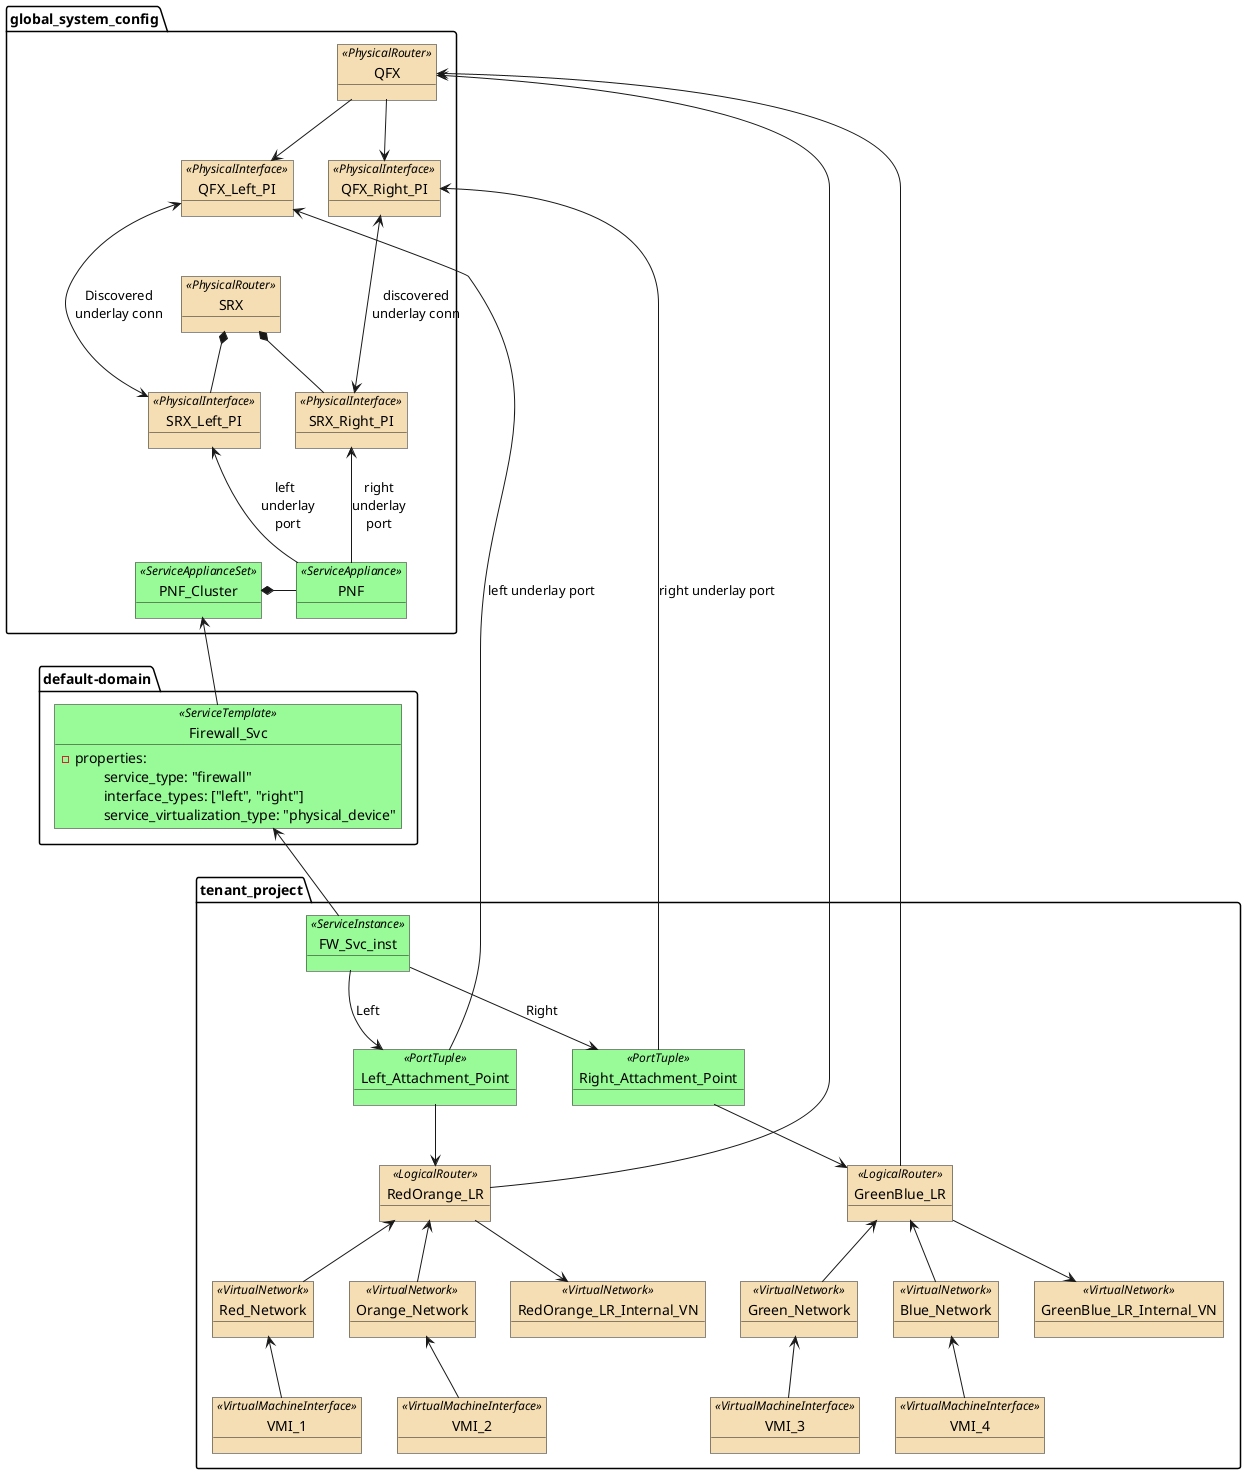 @startuml

skinparam object {
	BackgroundColor PaleGreen
	BackgroundColor<<PhysicalRouter>> Wheat
	BackgroundColor<<PhysicalInterface>> Wheat
	BackgroundColor<<LogicalRouter>> Wheat
	BackgroundColor<<VirtualNetwork>> Wheat
	BackgroundColor<<VirtualMachineInterface>> Wheat
}

package default-domain {
    object Firewall_Svc<<ServiceTemplate>> {
        - properties:
            \tservice_type: "firewall"
            \tinterface_types: ["left", "right"]
            \tservice_virtualization_type: "physical_device"
    }
}

package global_system_config {

    object SRX<<PhysicalRouter>> {
    }

    object SRX_Left_PI<<PhysicalInterface>> {
    }

    object SRX_Right_PI<<PhysicalInterface>> {
    }

    object PNF_Cluster<<ServiceApplianceSet>> {
    }

    object PNF<<ServiceAppliance>> {
    }

    object QFX<<PhysicalRouter>> {
    }

    object QFX_Left_PI<<PhysicalInterface>> {
    }

    object QFX_Right_PI<<PhysicalInterface>> {
    }

    SRX *-- SRX_Left_PI
    SRX *-- SRX_Right_PI

    QFX --> QFX_Left_PI
    QFX --> QFX_Right_PI

    QFX_Left_PI <---> SRX_Left_PI: Discovered\nunderlay conn
    QFX_Right_PI <---> SRX_Right_PI: discovered\nunderlay conn


    PNF_Cluster *- PNF
    SRX_Left_PI <-- PNF: "left\t\t\nunderlay\t\t\nport\t\t"
    SRX_Right_PI <-- PNF: right\nunderlay\nport
}

package tenant_project {
    object FW_Svc_inst<<ServiceInstance>> {

    }

    object RedOrange_LR<<LogicalRouter>> {
    }

    object GreenBlue_LR<<LogicalRouter>> {
    }

    object Red_Network<<VirtualNetwork>> {
    }

    object Orange_Network<<VirtualNetwork>> {
    }

    object Green_Network<<VirtualNetwork>> {
    }

    object Blue_Network<<VirtualNetwork>> {
    }

    object RedOrange_LR_Internal_VN<<VirtualNetwork>> {
    }

    object GreenBlue_LR_Internal_VN<<VirtualNetwork>> {
    }

    object Left_Attachment_Point<<PortTuple>> {
    }

    object Right_Attachment_Point<<PortTuple>> {
    }

    object VMI_1<<VirtualMachineInterface>> {
    }

    object VMI_2<<VirtualMachineInterface>> {
    }

    object VMI_3<<VirtualMachineInterface>> {
    }

    object VMI_4<<VirtualMachineInterface>> {
    }

    Red_Network <-- VMI_1
    Orange_Network <-- VMI_2
    Green_Network <-- VMI_3
    Blue_Network <-- VMI_4

    RedOrange_LR <-- Red_Network
    RedOrange_LR <-- Orange_Network
    RedOrange_LR --> RedOrange_LR_Internal_VN

    GreenBlue_LR <-- Green_Network
    GreenBlue_LR <-- Blue_Network
    GreenBlue_LR --> GreenBlue_LR_Internal_VN

    FW_Svc_inst --> Left_Attachment_Point: Left
    FW_Svc_inst --> Right_Attachment_Point: Right

    Left_Attachment_Point --> RedOrange_LR
    Right_Attachment_Point --> GreenBlue_LR
}

PNF_Cluster <-- Firewall_Svc
Firewall_Svc <-- FW_Svc_inst
QFX <-- RedOrange_LR
QFX <-- GreenBlue_LR
QFX_Left_PI <-- Left_Attachment_Point: left underlay port
QFX_Right_PI <-- Right_Attachment_Point: right underlay port

'hide PNF
'hide PNF_Cluster
'hide Firewall_Svc
hide FW_Svc_inst
hide Left_Attachment_Point
hide Right_Attachment_Point

'hide Red_Network
'hide Orange_Network
'hide Green_Network
'hide Blue_Network
'hide RedOrange_LR
'hide GreenBlue_LR
'hide VMI_1
'hide VMI_2
'hide VMI_3
'hide VMI_4
'hide GreenBlue_LR_Internal_VN
'hide RedOrange_LR_Internal_VN

@enduml